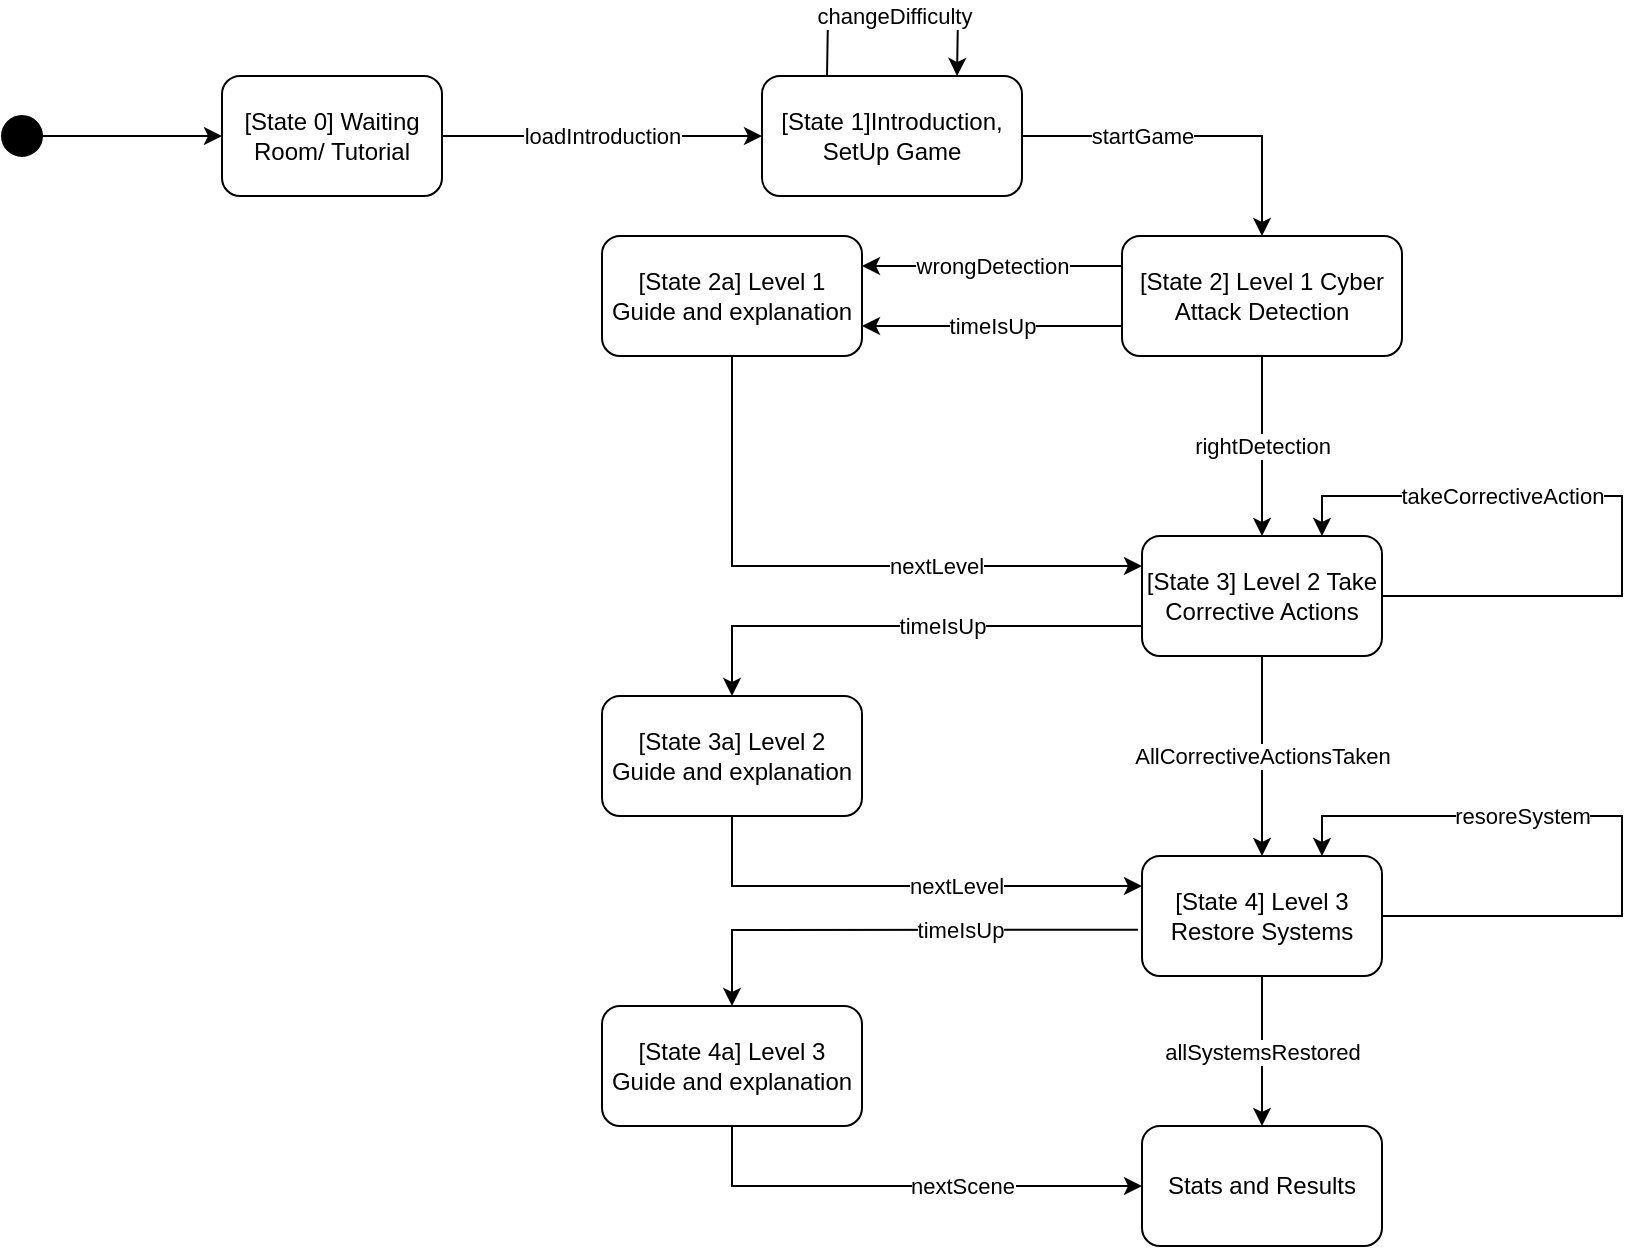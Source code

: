 <mxfile version="27.0.5">
  <diagram name="Pagina-1" id="mVoynPjnKJAdA9bZPo2X">
    <mxGraphModel dx="1018" dy="725" grid="1" gridSize="10" guides="1" tooltips="1" connect="1" arrows="1" fold="1" page="1" pageScale="1" pageWidth="827" pageHeight="1169" math="0" shadow="0">
      <root>
        <mxCell id="0" />
        <mxCell id="1" parent="0" />
        <mxCell id="CoP8-WGzNGgvlfM8O0yQ-1" value="[State 0] Waiting Room/ Tutorial" style="rounded=1;whiteSpace=wrap;html=1;" vertex="1" parent="1">
          <mxGeometry x="200" y="60" width="110" height="60" as="geometry" />
        </mxCell>
        <mxCell id="CoP8-WGzNGgvlfM8O0yQ-3" style="edgeStyle=orthogonalEdgeStyle;rounded=0;orthogonalLoop=1;jettySize=auto;html=1;entryX=0;entryY=0.5;entryDx=0;entryDy=0;" edge="1" parent="1" source="CoP8-WGzNGgvlfM8O0yQ-2" target="CoP8-WGzNGgvlfM8O0yQ-1">
          <mxGeometry relative="1" as="geometry" />
        </mxCell>
        <mxCell id="CoP8-WGzNGgvlfM8O0yQ-2" value="" style="ellipse;whiteSpace=wrap;html=1;aspect=fixed;fillColor=#000000;" vertex="1" parent="1">
          <mxGeometry x="90" y="80" width="20" height="20" as="geometry" />
        </mxCell>
        <mxCell id="CoP8-WGzNGgvlfM8O0yQ-5" value="" style="endArrow=classic;html=1;rounded=0;exitX=1;exitY=0.5;exitDx=0;exitDy=0;" edge="1" parent="1" source="CoP8-WGzNGgvlfM8O0yQ-1" target="CoP8-WGzNGgvlfM8O0yQ-7">
          <mxGeometry relative="1" as="geometry">
            <mxPoint x="314" y="89.5" as="sourcePoint" />
            <mxPoint x="414" y="89.5" as="targetPoint" />
          </mxGeometry>
        </mxCell>
        <mxCell id="CoP8-WGzNGgvlfM8O0yQ-6" value="loadIntroduction" style="edgeLabel;resizable=0;html=1;;align=center;verticalAlign=middle;" connectable="0" vertex="1" parent="CoP8-WGzNGgvlfM8O0yQ-5">
          <mxGeometry relative="1" as="geometry" />
        </mxCell>
        <mxCell id="CoP8-WGzNGgvlfM8O0yQ-7" value="[State 1]Introduction, SetUp Game" style="rounded=1;whiteSpace=wrap;html=1;" vertex="1" parent="1">
          <mxGeometry x="470" y="60" width="130" height="60" as="geometry" />
        </mxCell>
        <mxCell id="CoP8-WGzNGgvlfM8O0yQ-11" value="" style="endArrow=classic;html=1;rounded=0;exitX=0.25;exitY=0;exitDx=0;exitDy=0;entryX=0.75;entryY=0;entryDx=0;entryDy=0;" edge="1" parent="1" source="CoP8-WGzNGgvlfM8O0yQ-7" target="CoP8-WGzNGgvlfM8O0yQ-7">
          <mxGeometry relative="1" as="geometry">
            <mxPoint x="360" y="380" as="sourcePoint" />
            <mxPoint x="460" y="380" as="targetPoint" />
            <Array as="points">
              <mxPoint x="503" y="30" />
              <mxPoint x="535" y="30" />
              <mxPoint x="568" y="30" />
            </Array>
          </mxGeometry>
        </mxCell>
        <mxCell id="CoP8-WGzNGgvlfM8O0yQ-12" value="changeDifficulty" style="edgeLabel;resizable=0;html=1;;align=center;verticalAlign=middle;rotation=0;" connectable="0" vertex="1" parent="CoP8-WGzNGgvlfM8O0yQ-11">
          <mxGeometry relative="1" as="geometry" />
        </mxCell>
        <mxCell id="CoP8-WGzNGgvlfM8O0yQ-13" value="" style="endArrow=classic;html=1;rounded=0;exitX=1;exitY=0.5;exitDx=0;exitDy=0;entryX=0.5;entryY=0;entryDx=0;entryDy=0;" edge="1" parent="1" source="CoP8-WGzNGgvlfM8O0yQ-7" target="CoP8-WGzNGgvlfM8O0yQ-15">
          <mxGeometry relative="1" as="geometry">
            <mxPoint x="360" y="350" as="sourcePoint" />
            <mxPoint x="730" y="210" as="targetPoint" />
            <Array as="points">
              <mxPoint x="720" y="90" />
            </Array>
          </mxGeometry>
        </mxCell>
        <mxCell id="CoP8-WGzNGgvlfM8O0yQ-14" value="startGame" style="edgeLabel;resizable=0;html=1;;align=center;verticalAlign=middle;" connectable="0" vertex="1" parent="CoP8-WGzNGgvlfM8O0yQ-13">
          <mxGeometry relative="1" as="geometry">
            <mxPoint x="-25" as="offset" />
          </mxGeometry>
        </mxCell>
        <mxCell id="CoP8-WGzNGgvlfM8O0yQ-15" value="[State 2] Level 1 Cyber Attack Detection" style="rounded=1;whiteSpace=wrap;html=1;" vertex="1" parent="1">
          <mxGeometry x="650" y="140" width="140" height="60" as="geometry" />
        </mxCell>
        <mxCell id="CoP8-WGzNGgvlfM8O0yQ-16" value="" style="endArrow=classic;html=1;rounded=0;exitX=0.5;exitY=1;exitDx=0;exitDy=0;entryX=0.5;entryY=0;entryDx=0;entryDy=0;" edge="1" parent="1" source="CoP8-WGzNGgvlfM8O0yQ-15" target="CoP8-WGzNGgvlfM8O0yQ-23">
          <mxGeometry relative="1" as="geometry">
            <mxPoint x="320" y="350" as="sourcePoint" />
            <mxPoint x="720" y="300" as="targetPoint" />
          </mxGeometry>
        </mxCell>
        <mxCell id="CoP8-WGzNGgvlfM8O0yQ-17" value="rightDetection" style="edgeLabel;resizable=0;html=1;;align=center;verticalAlign=middle;" connectable="0" vertex="1" parent="CoP8-WGzNGgvlfM8O0yQ-16">
          <mxGeometry relative="1" as="geometry" />
        </mxCell>
        <mxCell id="CoP8-WGzNGgvlfM8O0yQ-18" value="" style="endArrow=classic;html=1;rounded=0;exitX=0;exitY=0.25;exitDx=0;exitDy=0;entryX=1;entryY=0.25;entryDx=0;entryDy=0;" edge="1" parent="1" source="CoP8-WGzNGgvlfM8O0yQ-15" target="CoP8-WGzNGgvlfM8O0yQ-20">
          <mxGeometry relative="1" as="geometry">
            <mxPoint x="320" y="350" as="sourcePoint" />
            <mxPoint x="520" y="170" as="targetPoint" />
          </mxGeometry>
        </mxCell>
        <mxCell id="CoP8-WGzNGgvlfM8O0yQ-19" value="wrongDetection" style="edgeLabel;resizable=0;html=1;;align=center;verticalAlign=middle;" connectable="0" vertex="1" parent="CoP8-WGzNGgvlfM8O0yQ-18">
          <mxGeometry relative="1" as="geometry" />
        </mxCell>
        <mxCell id="CoP8-WGzNGgvlfM8O0yQ-20" value="[State 2a] Level 1 Guide and explanation" style="rounded=1;whiteSpace=wrap;html=1;" vertex="1" parent="1">
          <mxGeometry x="390" y="140" width="130" height="60" as="geometry" />
        </mxCell>
        <mxCell id="CoP8-WGzNGgvlfM8O0yQ-21" value="" style="endArrow=classic;html=1;rounded=0;exitX=0;exitY=0.75;exitDx=0;exitDy=0;entryX=1;entryY=0.75;entryDx=0;entryDy=0;" edge="1" parent="1" source="CoP8-WGzNGgvlfM8O0yQ-15" target="CoP8-WGzNGgvlfM8O0yQ-20">
          <mxGeometry relative="1" as="geometry">
            <mxPoint x="320" y="350" as="sourcePoint" />
            <mxPoint x="420" y="350" as="targetPoint" />
          </mxGeometry>
        </mxCell>
        <mxCell id="CoP8-WGzNGgvlfM8O0yQ-22" value="timeIsUp" style="edgeLabel;resizable=0;html=1;;align=center;verticalAlign=middle;" connectable="0" vertex="1" parent="CoP8-WGzNGgvlfM8O0yQ-21">
          <mxGeometry relative="1" as="geometry" />
        </mxCell>
        <mxCell id="CoP8-WGzNGgvlfM8O0yQ-23" value="[State 3] Level 2 Take Corrective Actions" style="rounded=1;whiteSpace=wrap;html=1;" vertex="1" parent="1">
          <mxGeometry x="660" y="290" width="120" height="60" as="geometry" />
        </mxCell>
        <mxCell id="CoP8-WGzNGgvlfM8O0yQ-26" value="" style="endArrow=classic;html=1;rounded=0;exitX=0.5;exitY=1;exitDx=0;exitDy=0;entryX=0;entryY=0.25;entryDx=0;entryDy=0;" edge="1" parent="1" source="CoP8-WGzNGgvlfM8O0yQ-20" target="CoP8-WGzNGgvlfM8O0yQ-23">
          <mxGeometry relative="1" as="geometry">
            <mxPoint x="320" y="350" as="sourcePoint" />
            <mxPoint x="420" y="350" as="targetPoint" />
            <Array as="points">
              <mxPoint x="455" y="305" />
            </Array>
          </mxGeometry>
        </mxCell>
        <mxCell id="CoP8-WGzNGgvlfM8O0yQ-27" value="nextLevel" style="edgeLabel;resizable=0;html=1;;align=center;verticalAlign=middle;" connectable="0" vertex="1" parent="CoP8-WGzNGgvlfM8O0yQ-26">
          <mxGeometry relative="1" as="geometry">
            <mxPoint x="52" as="offset" />
          </mxGeometry>
        </mxCell>
        <mxCell id="CoP8-WGzNGgvlfM8O0yQ-28" value="[State 4] Level 3 Restore Systems" style="rounded=1;whiteSpace=wrap;html=1;" vertex="1" parent="1">
          <mxGeometry x="660" y="450" width="120" height="60" as="geometry" />
        </mxCell>
        <mxCell id="CoP8-WGzNGgvlfM8O0yQ-29" value="" style="endArrow=classic;html=1;rounded=0;exitX=0.5;exitY=1;exitDx=0;exitDy=0;entryX=0.5;entryY=0;entryDx=0;entryDy=0;" edge="1" parent="1" source="CoP8-WGzNGgvlfM8O0yQ-23" target="CoP8-WGzNGgvlfM8O0yQ-28">
          <mxGeometry relative="1" as="geometry">
            <mxPoint x="320" y="420" as="sourcePoint" />
            <mxPoint x="420" y="420" as="targetPoint" />
          </mxGeometry>
        </mxCell>
        <mxCell id="CoP8-WGzNGgvlfM8O0yQ-30" value="AllCorrectiveActionsTaken" style="edgeLabel;resizable=0;html=1;;align=center;verticalAlign=middle;" connectable="0" vertex="1" parent="CoP8-WGzNGgvlfM8O0yQ-29">
          <mxGeometry relative="1" as="geometry" />
        </mxCell>
        <mxCell id="CoP8-WGzNGgvlfM8O0yQ-31" value="[State 3a] Level 2 Guide and explanation" style="rounded=1;whiteSpace=wrap;html=1;" vertex="1" parent="1">
          <mxGeometry x="390" y="370" width="130" height="60" as="geometry" />
        </mxCell>
        <mxCell id="CoP8-WGzNGgvlfM8O0yQ-32" value="" style="endArrow=classic;html=1;rounded=0;exitX=0;exitY=0.75;exitDx=0;exitDy=0;entryX=0.5;entryY=0;entryDx=0;entryDy=0;" edge="1" parent="1" source="CoP8-WGzNGgvlfM8O0yQ-23" target="CoP8-WGzNGgvlfM8O0yQ-31">
          <mxGeometry relative="1" as="geometry">
            <mxPoint x="320" y="420" as="sourcePoint" />
            <mxPoint x="420" y="420" as="targetPoint" />
            <Array as="points">
              <mxPoint x="455" y="335" />
            </Array>
          </mxGeometry>
        </mxCell>
        <mxCell id="CoP8-WGzNGgvlfM8O0yQ-33" value="timeIsUp" style="edgeLabel;resizable=0;html=1;;align=center;verticalAlign=middle;" connectable="0" vertex="1" parent="CoP8-WGzNGgvlfM8O0yQ-32">
          <mxGeometry relative="1" as="geometry">
            <mxPoint x="20" as="offset" />
          </mxGeometry>
        </mxCell>
        <mxCell id="CoP8-WGzNGgvlfM8O0yQ-34" value="" style="endArrow=classic;html=1;rounded=0;exitX=0.5;exitY=1;exitDx=0;exitDy=0;entryX=0;entryY=0.25;entryDx=0;entryDy=0;" edge="1" parent="1" source="CoP8-WGzNGgvlfM8O0yQ-31" target="CoP8-WGzNGgvlfM8O0yQ-28">
          <mxGeometry relative="1" as="geometry">
            <mxPoint x="320" y="350" as="sourcePoint" />
            <mxPoint x="420" y="350" as="targetPoint" />
            <Array as="points">
              <mxPoint x="455" y="465" />
            </Array>
          </mxGeometry>
        </mxCell>
        <mxCell id="CoP8-WGzNGgvlfM8O0yQ-35" value="nextLevel" style="edgeLabel;resizable=0;html=1;;align=center;verticalAlign=middle;" connectable="0" vertex="1" parent="CoP8-WGzNGgvlfM8O0yQ-34">
          <mxGeometry relative="1" as="geometry">
            <mxPoint x="27" as="offset" />
          </mxGeometry>
        </mxCell>
        <mxCell id="CoP8-WGzNGgvlfM8O0yQ-36" value="" style="endArrow=classic;html=1;rounded=0;exitX=1;exitY=0.5;exitDx=0;exitDy=0;entryX=0.75;entryY=0;entryDx=0;entryDy=0;" edge="1" parent="1" source="CoP8-WGzNGgvlfM8O0yQ-23" target="CoP8-WGzNGgvlfM8O0yQ-23">
          <mxGeometry relative="1" as="geometry">
            <mxPoint x="320" y="350" as="sourcePoint" />
            <mxPoint x="420" y="350" as="targetPoint" />
            <Array as="points">
              <mxPoint x="900" y="320" />
              <mxPoint x="900" y="270" />
              <mxPoint x="750" y="270" />
            </Array>
          </mxGeometry>
        </mxCell>
        <mxCell id="CoP8-WGzNGgvlfM8O0yQ-37" value="takeCorrectiveAction" style="edgeLabel;resizable=0;html=1;;align=center;verticalAlign=middle;" connectable="0" vertex="1" parent="CoP8-WGzNGgvlfM8O0yQ-36">
          <mxGeometry relative="1" as="geometry">
            <mxPoint x="-60" as="offset" />
          </mxGeometry>
        </mxCell>
        <mxCell id="CoP8-WGzNGgvlfM8O0yQ-41" value="" style="endArrow=classic;html=1;rounded=0;exitX=1;exitY=0.5;exitDx=0;exitDy=0;entryX=0.75;entryY=0;entryDx=0;entryDy=0;" edge="1" parent="1" source="CoP8-WGzNGgvlfM8O0yQ-28" target="CoP8-WGzNGgvlfM8O0yQ-28">
          <mxGeometry relative="1" as="geometry">
            <mxPoint x="830" y="479.66" as="sourcePoint" />
            <mxPoint x="930" y="479.66" as="targetPoint" />
            <Array as="points">
              <mxPoint x="900" y="480" />
              <mxPoint x="900" y="430" />
              <mxPoint x="750" y="430" />
            </Array>
          </mxGeometry>
        </mxCell>
        <mxCell id="CoP8-WGzNGgvlfM8O0yQ-42" value="resoreSystem" style="edgeLabel;resizable=0;html=1;;align=center;verticalAlign=middle;" connectable="0" vertex="1" parent="CoP8-WGzNGgvlfM8O0yQ-41">
          <mxGeometry relative="1" as="geometry">
            <mxPoint x="-50" as="offset" />
          </mxGeometry>
        </mxCell>
        <mxCell id="CoP8-WGzNGgvlfM8O0yQ-43" value="[State 4a] Level 3 Guide and explanation" style="rounded=1;whiteSpace=wrap;html=1;" vertex="1" parent="1">
          <mxGeometry x="390" y="525" width="130" height="60" as="geometry" />
        </mxCell>
        <mxCell id="CoP8-WGzNGgvlfM8O0yQ-46" value="" style="endArrow=classic;html=1;rounded=0;exitX=-0.017;exitY=0.615;exitDx=0;exitDy=0;exitPerimeter=0;entryX=0.5;entryY=0;entryDx=0;entryDy=0;" edge="1" parent="1" source="CoP8-WGzNGgvlfM8O0yQ-28" target="CoP8-WGzNGgvlfM8O0yQ-43">
          <mxGeometry relative="1" as="geometry">
            <mxPoint x="530" y="430" as="sourcePoint" />
            <mxPoint x="630" y="430" as="targetPoint" />
            <Array as="points">
              <mxPoint x="455" y="487" />
            </Array>
          </mxGeometry>
        </mxCell>
        <mxCell id="CoP8-WGzNGgvlfM8O0yQ-47" value="timeIsUp" style="edgeLabel;resizable=0;html=1;;align=center;verticalAlign=middle;" connectable="0" vertex="1" parent="CoP8-WGzNGgvlfM8O0yQ-46">
          <mxGeometry relative="1" as="geometry">
            <mxPoint x="31" as="offset" />
          </mxGeometry>
        </mxCell>
        <mxCell id="CoP8-WGzNGgvlfM8O0yQ-48" value="Stats and Results" style="rounded=1;whiteSpace=wrap;html=1;" vertex="1" parent="1">
          <mxGeometry x="660" y="585" width="120" height="60" as="geometry" />
        </mxCell>
        <mxCell id="CoP8-WGzNGgvlfM8O0yQ-49" value="" style="endArrow=classic;html=1;rounded=0;exitX=0.5;exitY=1;exitDx=0;exitDy=0;entryX=0.5;entryY=0;entryDx=0;entryDy=0;" edge="1" parent="1" source="CoP8-WGzNGgvlfM8O0yQ-28" target="CoP8-WGzNGgvlfM8O0yQ-48">
          <mxGeometry relative="1" as="geometry">
            <mxPoint x="500" y="430" as="sourcePoint" />
            <mxPoint x="600" y="430" as="targetPoint" />
          </mxGeometry>
        </mxCell>
        <mxCell id="CoP8-WGzNGgvlfM8O0yQ-50" value="allSystemsRestored" style="edgeLabel;resizable=0;html=1;;align=center;verticalAlign=middle;" connectable="0" vertex="1" parent="CoP8-WGzNGgvlfM8O0yQ-49">
          <mxGeometry relative="1" as="geometry" />
        </mxCell>
        <mxCell id="CoP8-WGzNGgvlfM8O0yQ-51" value="" style="endArrow=classic;html=1;rounded=0;exitX=0.5;exitY=1;exitDx=0;exitDy=0;entryX=0;entryY=0.5;entryDx=0;entryDy=0;" edge="1" parent="1" source="CoP8-WGzNGgvlfM8O0yQ-43" target="CoP8-WGzNGgvlfM8O0yQ-48">
          <mxGeometry relative="1" as="geometry">
            <mxPoint x="500" y="430" as="sourcePoint" />
            <mxPoint x="600" y="430" as="targetPoint" />
            <Array as="points">
              <mxPoint x="455" y="615" />
            </Array>
          </mxGeometry>
        </mxCell>
        <mxCell id="CoP8-WGzNGgvlfM8O0yQ-52" value="nextScene" style="edgeLabel;resizable=0;html=1;;align=center;verticalAlign=middle;" connectable="0" vertex="1" parent="CoP8-WGzNGgvlfM8O0yQ-51">
          <mxGeometry relative="1" as="geometry">
            <mxPoint x="27" as="offset" />
          </mxGeometry>
        </mxCell>
      </root>
    </mxGraphModel>
  </diagram>
</mxfile>
